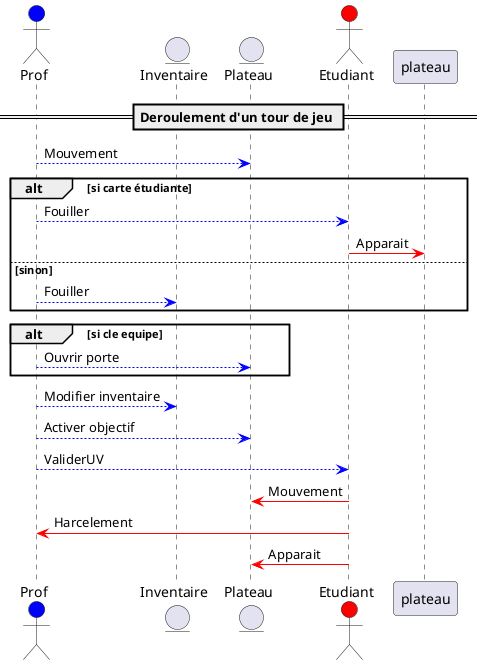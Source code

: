 @startuml
actor Prof #blue
entity Inventaire
entity Plateau
actor Etudiant #red

== Deroulement d'un tour de jeu ==

Prof --[#blue]> Plateau : Mouvement
alt si carte étudiante
    Prof --[#blue]> Etudiant : Fouiller
    Etudiant -[#red]> plateau : Apparait
else sinon
    Prof --[#blue]> Inventaire : Fouiller
end
alt si cle equipe
    Prof --[#blue]> Plateau : Ouvrir porte
end
Prof --[#blue]> Inventaire : Modifier inventaire
Prof --[#blue]> Plateau : Activer objectif
Prof --[#blue]> Etudiant : ValiderUV
Etudiant -[#red]> Plateau : Mouvement
Etudiant -[#red]> Prof : Harcelement
Etudiant -[#red]> Plateau : Apparait
@enduml